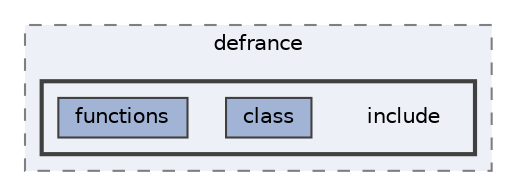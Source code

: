 digraph "D:/Github/Cergy-Meteo/src/td/defrance/include"
{
 // LATEX_PDF_SIZE
  bgcolor="transparent";
  edge [fontname=Helvetica,fontsize=10,labelfontname=Helvetica,labelfontsize=10];
  node [fontname=Helvetica,fontsize=10,shape=box,height=0.2,width=0.4];
  compound=true
  subgraph clusterdir_ba3fa9b451ca69914a5472f502906858 {
    graph [ bgcolor="#edf0f7", pencolor="grey50", label="defrance", fontname=Helvetica,fontsize=10 style="filled,dashed", URL="dir_ba3fa9b451ca69914a5472f502906858.html",tooltip=""]
  subgraph clusterdir_c6bead0d97052d256f7e36644b9b6d6b {
    graph [ bgcolor="#edf0f7", pencolor="grey25", label="", fontname=Helvetica,fontsize=10 style="filled,bold", URL="dir_c6bead0d97052d256f7e36644b9b6d6b.html",tooltip=""]
    dir_c6bead0d97052d256f7e36644b9b6d6b [shape=plaintext, label="include"];
  dir_2b6cfb42d237afbb5e639a40ac0fe9fc [label="class", fillcolor="#a2b4d6", color="grey25", style="filled", URL="dir_2b6cfb42d237afbb5e639a40ac0fe9fc.html",tooltip=""];
  dir_c501f1ee4c85c617a5384e10d6a20132 [label="functions", fillcolor="#a2b4d6", color="grey25", style="filled", URL="dir_c501f1ee4c85c617a5384e10d6a20132.html",tooltip=""];
  }
  }
}
